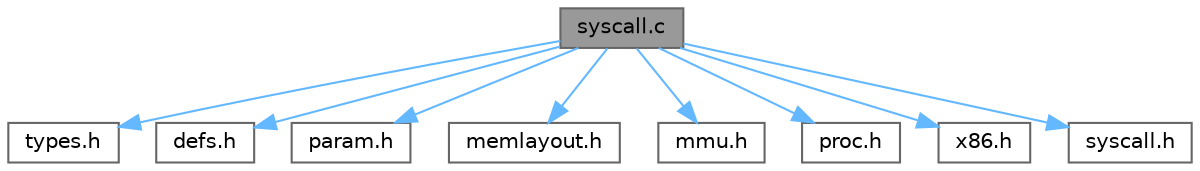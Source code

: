 digraph "syscall.c"
{
 // LATEX_PDF_SIZE
  bgcolor="transparent";
  edge [fontname=Helvetica,fontsize=10,labelfontname=Helvetica,labelfontsize=10];
  node [fontname=Helvetica,fontsize=10,shape=box,height=0.2,width=0.4];
  Node1 [id="Node000001",label="syscall.c",height=0.2,width=0.4,color="gray40", fillcolor="grey60", style="filled", fontcolor="black",tooltip=" "];
  Node1 -> Node2 [id="edge1_Node000001_Node000002",color="steelblue1",style="solid",tooltip=" "];
  Node2 [id="Node000002",label="types.h",height=0.2,width=0.4,color="grey40", fillcolor="white", style="filled",URL="$d9/d49/types_8h.html",tooltip=" "];
  Node1 -> Node3 [id="edge2_Node000001_Node000003",color="steelblue1",style="solid",tooltip=" "];
  Node3 [id="Node000003",label="defs.h",height=0.2,width=0.4,color="grey40", fillcolor="white", style="filled",URL="$d5/d64/defs_8h.html",tooltip=" "];
  Node1 -> Node4 [id="edge3_Node000001_Node000004",color="steelblue1",style="solid",tooltip=" "];
  Node4 [id="Node000004",label="param.h",height=0.2,width=0.4,color="grey40", fillcolor="white", style="filled",URL="$d5/d33/param_8h.html",tooltip=" "];
  Node1 -> Node5 [id="edge4_Node000001_Node000005",color="steelblue1",style="solid",tooltip=" "];
  Node5 [id="Node000005",label="memlayout.h",height=0.2,width=0.4,color="grey40", fillcolor="white", style="filled",URL="$d8/da9/memlayout_8h.html",tooltip=" "];
  Node1 -> Node6 [id="edge5_Node000001_Node000006",color="steelblue1",style="solid",tooltip=" "];
  Node6 [id="Node000006",label="mmu.h",height=0.2,width=0.4,color="grey40", fillcolor="white", style="filled",URL="$d2/df1/mmu_8h.html",tooltip=" "];
  Node1 -> Node7 [id="edge6_Node000001_Node000007",color="steelblue1",style="solid",tooltip=" "];
  Node7 [id="Node000007",label="proc.h",height=0.2,width=0.4,color="grey40", fillcolor="white", style="filled",URL="$df/d03/proc_8h.html",tooltip=" "];
  Node1 -> Node8 [id="edge7_Node000001_Node000008",color="steelblue1",style="solid",tooltip=" "];
  Node8 [id="Node000008",label="x86.h",height=0.2,width=0.4,color="grey40", fillcolor="white", style="filled",URL="$d5/d39/x86_8h.html",tooltip=" "];
  Node1 -> Node9 [id="edge8_Node000001_Node000009",color="steelblue1",style="solid",tooltip=" "];
  Node9 [id="Node000009",label="syscall.h",height=0.2,width=0.4,color="grey40", fillcolor="white", style="filled",URL="$de/ddf/syscall_8h.html",tooltip=" "];
}
